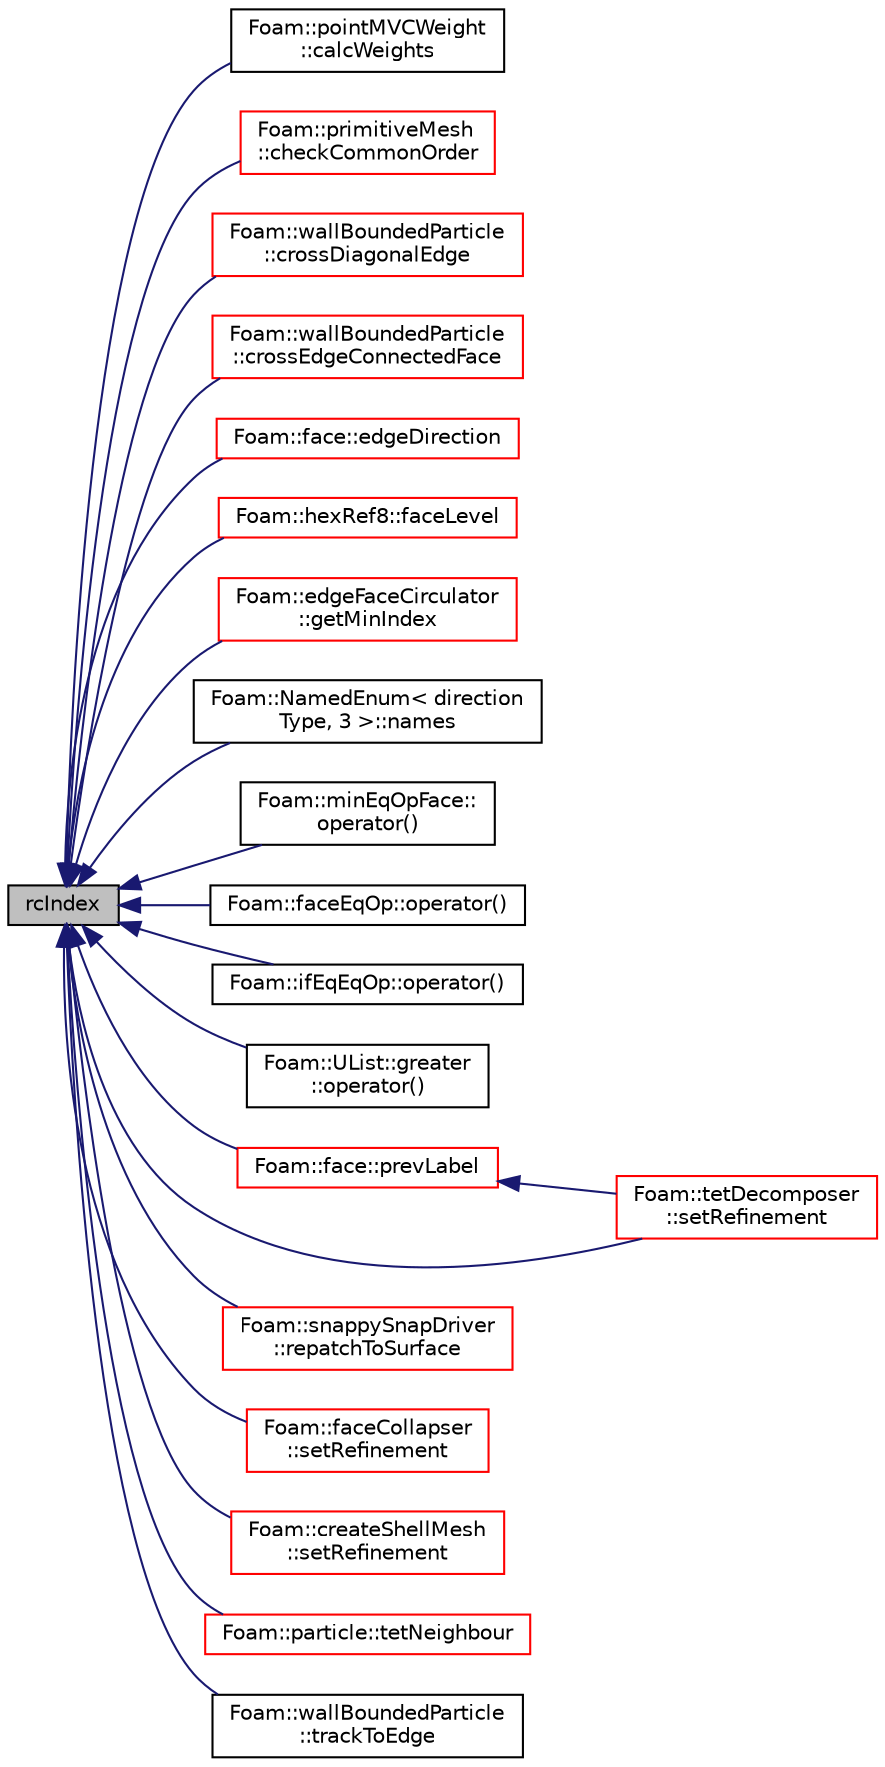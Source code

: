 digraph "rcIndex"
{
  bgcolor="transparent";
  edge [fontname="Helvetica",fontsize="10",labelfontname="Helvetica",labelfontsize="10"];
  node [fontname="Helvetica",fontsize="10",shape=record];
  rankdir="LR";
  Node616 [label="rcIndex",height=0.2,width=0.4,color="black", fillcolor="grey75", style="filled", fontcolor="black"];
  Node616 -> Node617 [dir="back",color="midnightblue",fontsize="10",style="solid",fontname="Helvetica"];
  Node617 [label="Foam::pointMVCWeight\l::calcWeights",height=0.2,width=0.4,color="black",URL="$a23777.html#afa3e62c189547b399e9d79cce961576d",tooltip="Calculate weights from all cell&#39;s vertices. "];
  Node616 -> Node618 [dir="back",color="midnightblue",fontsize="10",style="solid",fontname="Helvetica"];
  Node618 [label="Foam::primitiveMesh\l::checkCommonOrder",height=0.2,width=0.4,color="red",URL="$a28685.html#a540f3675abed771df34a79a8998133d2",tooltip="Check that shared points are in consecutive order. "];
  Node616 -> Node698 [dir="back",color="midnightblue",fontsize="10",style="solid",fontname="Helvetica"];
  Node698 [label="Foam::wallBoundedParticle\l::crossDiagonalEdge",height=0.2,width=0.4,color="red",URL="$a24305.html#af681214bd770ef305c93b86cb944190c",tooltip="Cross diagonal edge into different triangle on same face,cell. "];
  Node616 -> Node700 [dir="back",color="midnightblue",fontsize="10",style="solid",fontname="Helvetica"];
  Node700 [label="Foam::wallBoundedParticle\l::crossEdgeConnectedFace",height=0.2,width=0.4,color="red",URL="$a24305.html#ae3ca85ef7356d8ad9e37b4e50cb786ce",tooltip="Check if inside current tet. "];
  Node616 -> Node704 [dir="back",color="midnightblue",fontsize="10",style="solid",fontname="Helvetica"];
  Node704 [label="Foam::face::edgeDirection",height=0.2,width=0.4,color="red",URL="$a28369.html#a51c97b3c3d8a48cca8b5b5de600af185",tooltip="Return the edge direction on the face. "];
  Node616 -> Node712 [dir="back",color="midnightblue",fontsize="10",style="solid",fontname="Helvetica"];
  Node712 [label="Foam::hexRef8::faceLevel",height=0.2,width=0.4,color="red",URL="$a22413.html#ac66af0825e27fea70e129da1dd74290a",tooltip="Gets level such that the face has four points <= level. "];
  Node616 -> Node719 [dir="back",color="midnightblue",fontsize="10",style="solid",fontname="Helvetica"];
  Node719 [label="Foam::edgeFaceCirculator\l::getMinIndex",height=0.2,width=0.4,color="red",URL="$a26153.html#a9fe8395120034f6c6d0bed71719b4cfe",tooltip="Helper: find index in face of edge or -1. Index is such that edge is. "];
  Node616 -> Node722 [dir="back",color="midnightblue",fontsize="10",style="solid",fontname="Helvetica"];
  Node722 [label="Foam::NamedEnum\< direction\lType, 3 \>::names",height=0.2,width=0.4,color="black",URL="$a27113.html#a7350da3a0edd92cd11e6c479c9967dc8"];
  Node616 -> Node723 [dir="back",color="midnightblue",fontsize="10",style="solid",fontname="Helvetica"];
  Node723 [label="Foam::minEqOpFace::\loperator()",height=0.2,width=0.4,color="black",URL="$a26325.html#addccbfe6235f4e2b4483404bc0177a92"];
  Node616 -> Node724 [dir="back",color="midnightblue",fontsize="10",style="solid",fontname="Helvetica"];
  Node724 [label="Foam::faceEqOp::operator()",height=0.2,width=0.4,color="black",URL="$a22481.html#a2bca5855a51bffee2f0fe2aacc4aba10"];
  Node616 -> Node725 [dir="back",color="midnightblue",fontsize="10",style="solid",fontname="Helvetica"];
  Node725 [label="Foam::ifEqEqOp::operator()",height=0.2,width=0.4,color="black",URL="$a22409.html#a11b523ea721588ff21a031254c7eb98b"];
  Node616 -> Node726 [dir="back",color="midnightblue",fontsize="10",style="solid",fontname="Helvetica"];
  Node726 [label="Foam::UList::greater\l::operator()",height=0.2,width=0.4,color="black",URL="$a27097.html#a49202d8cfd6e19f3d43c028252050ed7"];
  Node616 -> Node727 [dir="back",color="midnightblue",fontsize="10",style="solid",fontname="Helvetica"];
  Node727 [label="Foam::face::prevLabel",height=0.2,width=0.4,color="red",URL="$a28369.html#aedd60bf57584421ad083961cb22a459e",tooltip="Previous vertex on face. "];
  Node727 -> Node730 [dir="back",color="midnightblue",fontsize="10",style="solid",fontname="Helvetica"];
  Node730 [label="Foam::tetDecomposer\l::setRefinement",height=0.2,width=0.4,color="red",URL="$a22489.html#aeb1123afb6f39d7eb332698e53fc5610",tooltip="Insert all changes into meshMod to convert the polyMesh into. "];
  Node616 -> Node733 [dir="back",color="midnightblue",fontsize="10",style="solid",fontname="Helvetica"];
  Node733 [label="Foam::snappySnapDriver\l::repatchToSurface",height=0.2,width=0.4,color="red",URL="$a25921.html#abf0c9c836463b6164ef331dce238b2fa",tooltip="Repatch faces according to surface nearest the face centre. "];
  Node616 -> Node744 [dir="back",color="midnightblue",fontsize="10",style="solid",fontname="Helvetica"];
  Node744 [label="Foam::faceCollapser\l::setRefinement",height=0.2,width=0.4,color="red",URL="$a22405.html#a4eb4757ecb940ebe87d1e45559d1bad1",tooltip="Collapse faces along endpoints. Play commands into. "];
  Node616 -> Node746 [dir="back",color="midnightblue",fontsize="10",style="solid",fontname="Helvetica"];
  Node746 [label="Foam::createShellMesh\l::setRefinement",height=0.2,width=0.4,color="red",URL="$a22181.html#aef7bf7bc4511c879d54f2bbd3c76729a",tooltip="Play commands into polyTopoChange to create layer mesh. "];
  Node616 -> Node730 [dir="back",color="midnightblue",fontsize="10",style="solid",fontname="Helvetica"];
  Node616 -> Node706 [dir="back",color="midnightblue",fontsize="10",style="solid",fontname="Helvetica"];
  Node706 [label="Foam::particle::tetNeighbour",height=0.2,width=0.4,color="red",URL="$a24721.html#a346b0d2e5e19c928f696668d3f9d0776",tooltip="Modify the tet owner data by crossing triI. "];
  Node616 -> Node751 [dir="back",color="midnightblue",fontsize="10",style="solid",fontname="Helvetica"];
  Node751 [label="Foam::wallBoundedParticle\l::trackToEdge",height=0.2,width=0.4,color="black",URL="$a24305.html#aff365968e28acf42244334b7c926dee6"];
}
